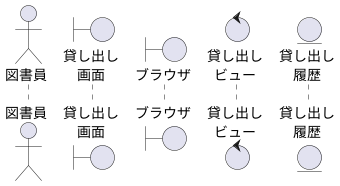 @startuml Rental 
actor "図書員" as librarian
boundary "貸し出し\n画面" as Rens
boundary "ブラウザ" as brz
control "貸し出し\nビュー" as Renv
entity "貸し出し\n履歴" as RenH

@enduml